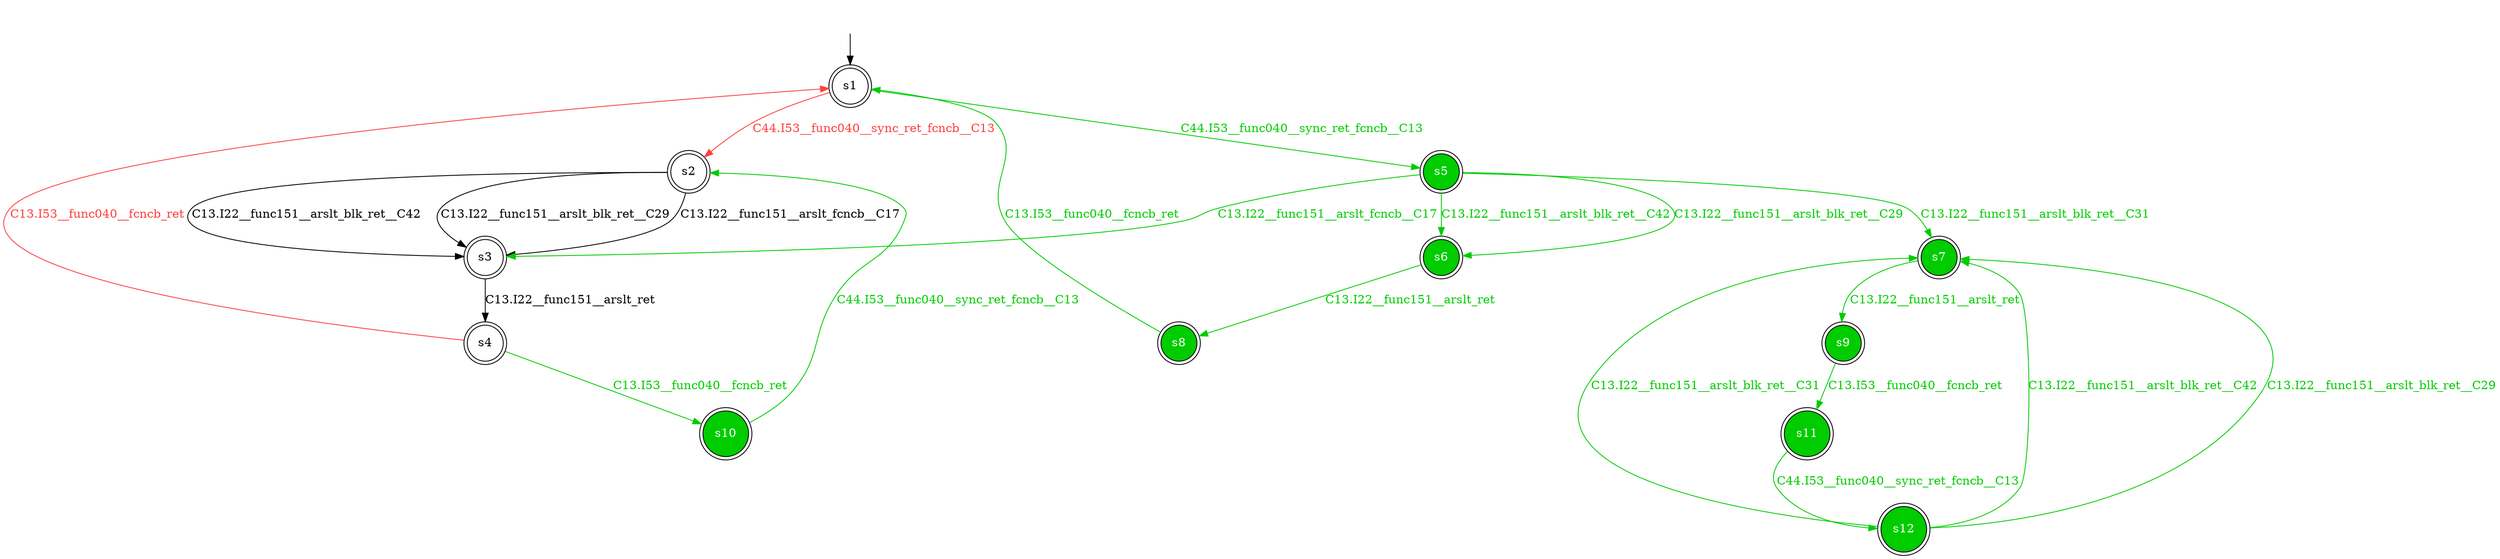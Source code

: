 digraph diffautomaton {
	1 [label=<s1> shape="doublecircle"];
	2 [label=<s2> shape="doublecircle"];
	3 [label=<s3> shape="doublecircle"];
	4 [label=<s4> shape="doublecircle"];
	5 [label=<s5> shape="doublecircle" fillcolor="#00cc00" fontcolor="#ffffff" style="filled"];
	6 [label=<s6> shape="doublecircle" fillcolor="#00cc00" fontcolor="#ffffff" style="filled"];
	7 [label=<s7> shape="doublecircle" fillcolor="#00cc00" fontcolor="#ffffff" style="filled"];
	8 [label=<s8> shape="doublecircle" fillcolor="#00cc00" fontcolor="#ffffff" style="filled"];
	9 [label=<s9> shape="doublecircle" fillcolor="#00cc00" fontcolor="#ffffff" style="filled"];
	10 [label=<s10> shape="doublecircle" fillcolor="#00cc00" fontcolor="#ffffff" style="filled"];
	11 [label=<s11> shape="doublecircle" fillcolor="#00cc00" fontcolor="#ffffff" style="filled"];
	12 [label=<s12> shape="doublecircle" fillcolor="#00cc00" fontcolor="#ffffff" style="filled"];
	__init1 [label=<> shape="none"];
	__init1 -> 1;
	1 -> 2 [label=<<font color="#ff4040">C44.I53__func040__sync_ret_fcncb__C13</font>> color="#ff4040" id="1-0-2"];
	1 -> 5 [label=<<font color="#00cc00">C44.I53__func040__sync_ret_fcncb__C13</font>> color="#00cc00" id="1-1-5"];
	2 -> 3 [label=<<font color="#000000">C13.I22__func151__arslt_blk_ret__C42</font>> id="2-0-3"];
	2 -> 3 [label=<<font color="#000000">C13.I22__func151__arslt_blk_ret__C29</font>> id="2-1-3"];
	2 -> 3 [label=<<font color="#000000">C13.I22__func151__arslt_fcncb__C17</font>> id="2-2-3"];
	3 -> 4 [label=<<font color="#000000">C13.I22__func151__arslt_ret</font>> id="3-0-4"];
	4 -> 1 [label=<<font color="#ff4040">C13.I53__func040__fcncb_ret</font>> color="#ff4040" id="4-0-1"];
	4 -> 10 [label=<<font color="#00cc00">C13.I53__func040__fcncb_ret</font>> color="#00cc00" id="4-1-10"];
	5 -> 6 [label=<<font color="#00cc00">C13.I22__func151__arslt_blk_ret__C42</font>> color="#00cc00" id="5-0-6"];
	5 -> 6 [label=<<font color="#00cc00">C13.I22__func151__arslt_blk_ret__C29</font>> color="#00cc00" id="5-1-6"];
	5 -> 3 [label=<<font color="#00cc00">C13.I22__func151__arslt_fcncb__C17</font>> color="#00cc00" id="5-2-3"];
	5 -> 7 [label=<<font color="#00cc00">C13.I22__func151__arslt_blk_ret__C31</font>> color="#00cc00" id="5-3-7"];
	6 -> 8 [label=<<font color="#00cc00">C13.I22__func151__arslt_ret</font>> color="#00cc00" id="6-0-8"];
	7 -> 9 [label=<<font color="#00cc00">C13.I22__func151__arslt_ret</font>> color="#00cc00" id="7-0-9"];
	8 -> 1 [label=<<font color="#00cc00">C13.I53__func040__fcncb_ret</font>> color="#00cc00" id="8-0-1"];
	9 -> 11 [label=<<font color="#00cc00">C13.I53__func040__fcncb_ret</font>> color="#00cc00" id="9-0-11"];
	10 -> 2 [label=<<font color="#00cc00">C44.I53__func040__sync_ret_fcncb__C13</font>> color="#00cc00" id="10-0-2"];
	11 -> 12 [label=<<font color="#00cc00">C44.I53__func040__sync_ret_fcncb__C13</font>> color="#00cc00" id="11-0-12"];
	12 -> 7 [label=<<font color="#00cc00">C13.I22__func151__arslt_blk_ret__C42</font>> color="#00cc00" id="12-0-7"];
	12 -> 7 [label=<<font color="#00cc00">C13.I22__func151__arslt_blk_ret__C29</font>> color="#00cc00" id="12-1-7"];
	12 -> 7 [label=<<font color="#00cc00">C13.I22__func151__arslt_blk_ret__C31</font>> color="#00cc00" id="12-2-7"];
}
